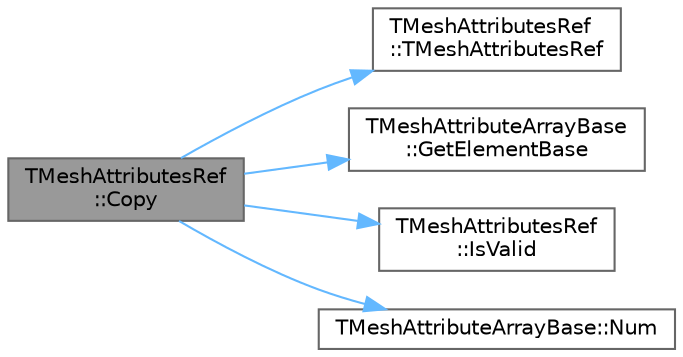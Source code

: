 digraph "TMeshAttributesRef::Copy"
{
 // INTERACTIVE_SVG=YES
 // LATEX_PDF_SIZE
  bgcolor="transparent";
  edge [fontname=Helvetica,fontsize=10,labelfontname=Helvetica,labelfontsize=10];
  node [fontname=Helvetica,fontsize=10,shape=box,height=0.2,width=0.4];
  rankdir="LR";
  Node1 [id="Node000001",label="TMeshAttributesRef\l::Copy",height=0.2,width=0.4,color="gray40", fillcolor="grey60", style="filled", fontcolor="black",tooltip="Copies the given attribute array and channel to this channel."];
  Node1 -> Node2 [id="edge1_Node000001_Node000002",color="steelblue1",style="solid",tooltip=" "];
  Node2 [id="Node000002",label="TMeshAttributesRef\l::TMeshAttributesRef",height=0.2,width=0.4,color="grey40", fillcolor="white", style="filled",URL="$d8/dd7/classTMeshAttributesRef.html#a032fe1dd459367c1fb6d97512572861e",tooltip=" "];
  Node1 -> Node3 [id="edge2_Node000001_Node000003",color="steelblue1",style="solid",tooltip=" "];
  Node3 [id="Node000003",label="TMeshAttributeArrayBase\l::GetElementBase",height=0.2,width=0.4,color="grey40", fillcolor="white", style="filled",URL="$d3/d90/classTMeshAttributeArrayBase.html#ac34c831055a6a55426a8846f3157577c",tooltip=" "];
  Node1 -> Node4 [id="edge3_Node000001_Node000004",color="steelblue1",style="solid",tooltip=" "];
  Node4 [id="Node000004",label="TMeshAttributesRef\l::IsValid",height=0.2,width=0.4,color="grey40", fillcolor="white", style="filled",URL="$d8/dd7/classTMeshAttributesRef.html#ae5e4616975a468ea25c50c0b5299ca78",tooltip="Return whether the reference is valid or not."];
  Node1 -> Node5 [id="edge4_Node000001_Node000005",color="steelblue1",style="solid",tooltip=" "];
  Node5 [id="Node000005",label="TMeshAttributeArrayBase::Num",height=0.2,width=0.4,color="grey40", fillcolor="white", style="filled",URL="$d3/d90/classTMeshAttributeArrayBase.html#aaae2d011164913c466b7ad057c00adaa",tooltip="Return size of container."];
}
